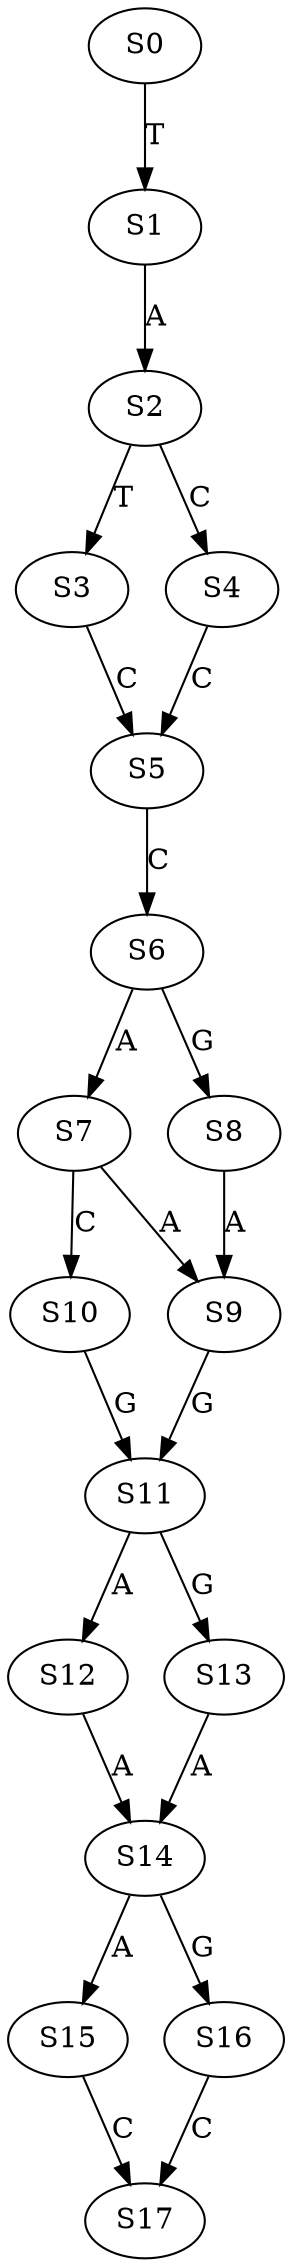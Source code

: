 strict digraph  {
	S0 -> S1 [ label = T ];
	S1 -> S2 [ label = A ];
	S2 -> S3 [ label = T ];
	S2 -> S4 [ label = C ];
	S3 -> S5 [ label = C ];
	S4 -> S5 [ label = C ];
	S5 -> S6 [ label = C ];
	S6 -> S7 [ label = A ];
	S6 -> S8 [ label = G ];
	S7 -> S9 [ label = A ];
	S7 -> S10 [ label = C ];
	S8 -> S9 [ label = A ];
	S9 -> S11 [ label = G ];
	S10 -> S11 [ label = G ];
	S11 -> S12 [ label = A ];
	S11 -> S13 [ label = G ];
	S12 -> S14 [ label = A ];
	S13 -> S14 [ label = A ];
	S14 -> S15 [ label = A ];
	S14 -> S16 [ label = G ];
	S15 -> S17 [ label = C ];
	S16 -> S17 [ label = C ];
}
